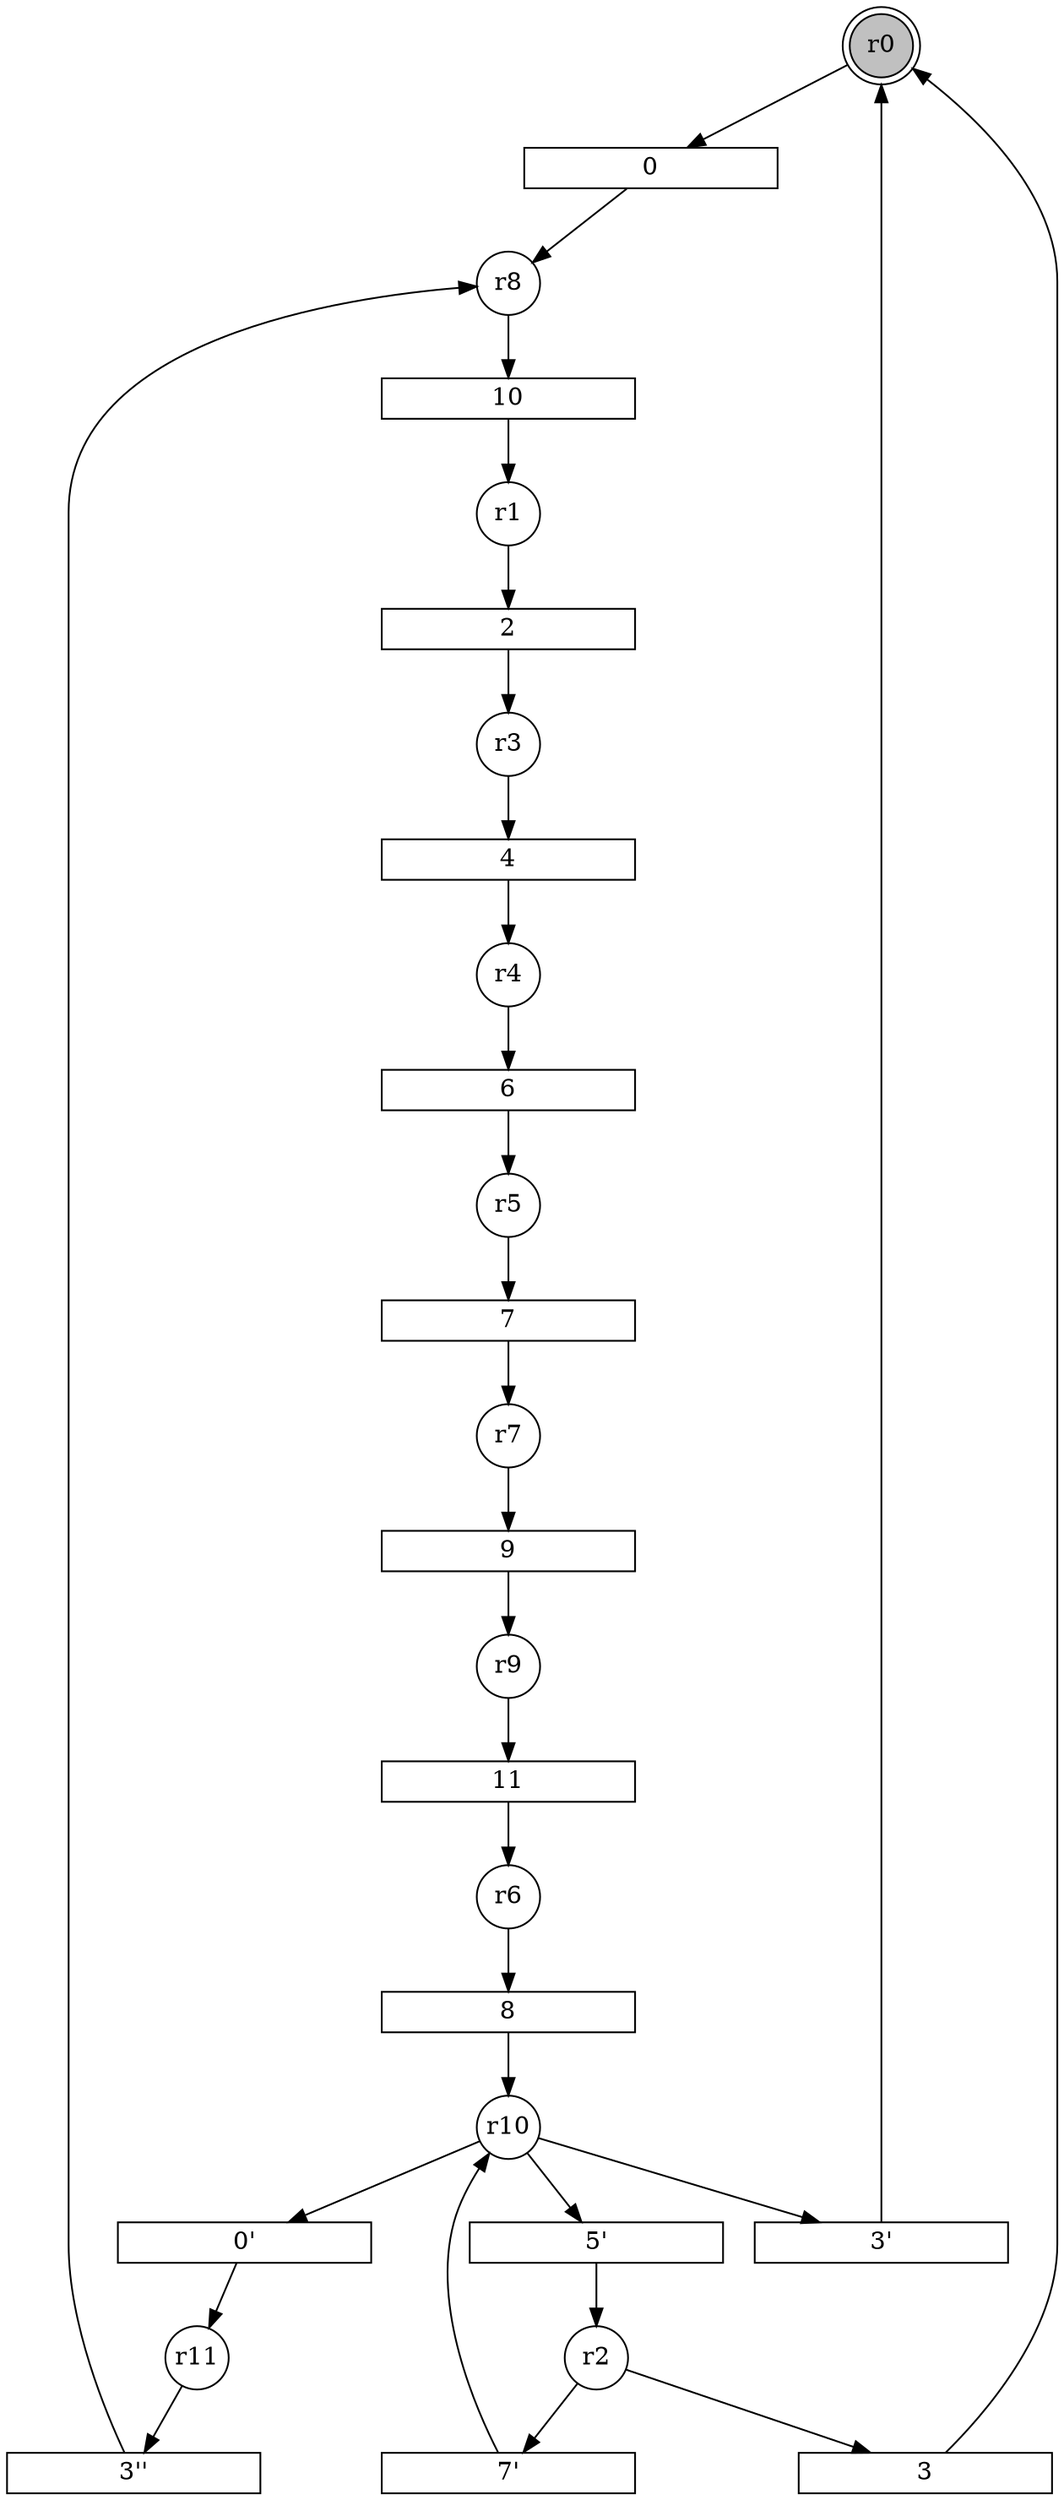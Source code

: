 digraph input10_SM_4_PN{
subgraph initial_place {
	node [shape=doublecircle,fixedsize=true, fixedsize = 2, color = black, fillcolor = gray, style = filled];
	r0;
}
subgraph place {     
	node [shape=circle,fixedsize=true, fixedsize = 2];
	r8;
	r1;
	r11;
	r3;
	r10;
	r4;
	r2;
	r5;
	r7;
	r6;
	r9;
}
subgraph transitions {
	node [shape=rect,height=0.2,width=2, forcelabels = false];
	12 [label = "7'"];
	13 [label = "3'"];
	14 [label = "5'"];
	15 [label = "0'"];
	16 [label = "3''"];
	0;
	2;
	3;
	4;
	6;
	7;
	8;
	9;
	10;
	11;
}
	r0 -> 0;
	r1 -> 2;
	r2 -> 3;
	r3 -> 4;
	r4 -> 6;
	r5 -> 7;
	r6 -> 8;
	r7 -> 9;
	r8 -> 10;
	r9 -> 11;
	r2 -> 12;
	r10 -> 13;
	r10 -> 14;
	r10 -> 15;
	r11 -> 16;
	0 -> r8;
	2 -> r3;
	3 -> r0;
	4 -> r4;
	6 -> r5;
	7 -> r7;
	8 -> r10;
	9 -> r9;
	10 -> r1;
	11 -> r6;
	12 -> r10;
	13 -> r0;
	14 -> r2;
	15 -> r11;
	16 -> r8;
}